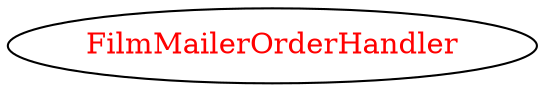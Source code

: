 digraph dependencyGraph {
 concentrate=true;
 ranksep="2.0";
 rankdir="LR"; 
 splines="ortho";
"FilmMailerOrderHandler" [fontcolor="red"];
}